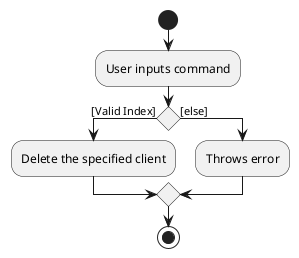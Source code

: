 @startuml
'https://plantuml.com/activity-diagram-beta

start
:User inputs command;
if () then ([Valid Index])
  :Delete the specified client;
else ([else])
  :Throws error;
endif

stop

@enduml
